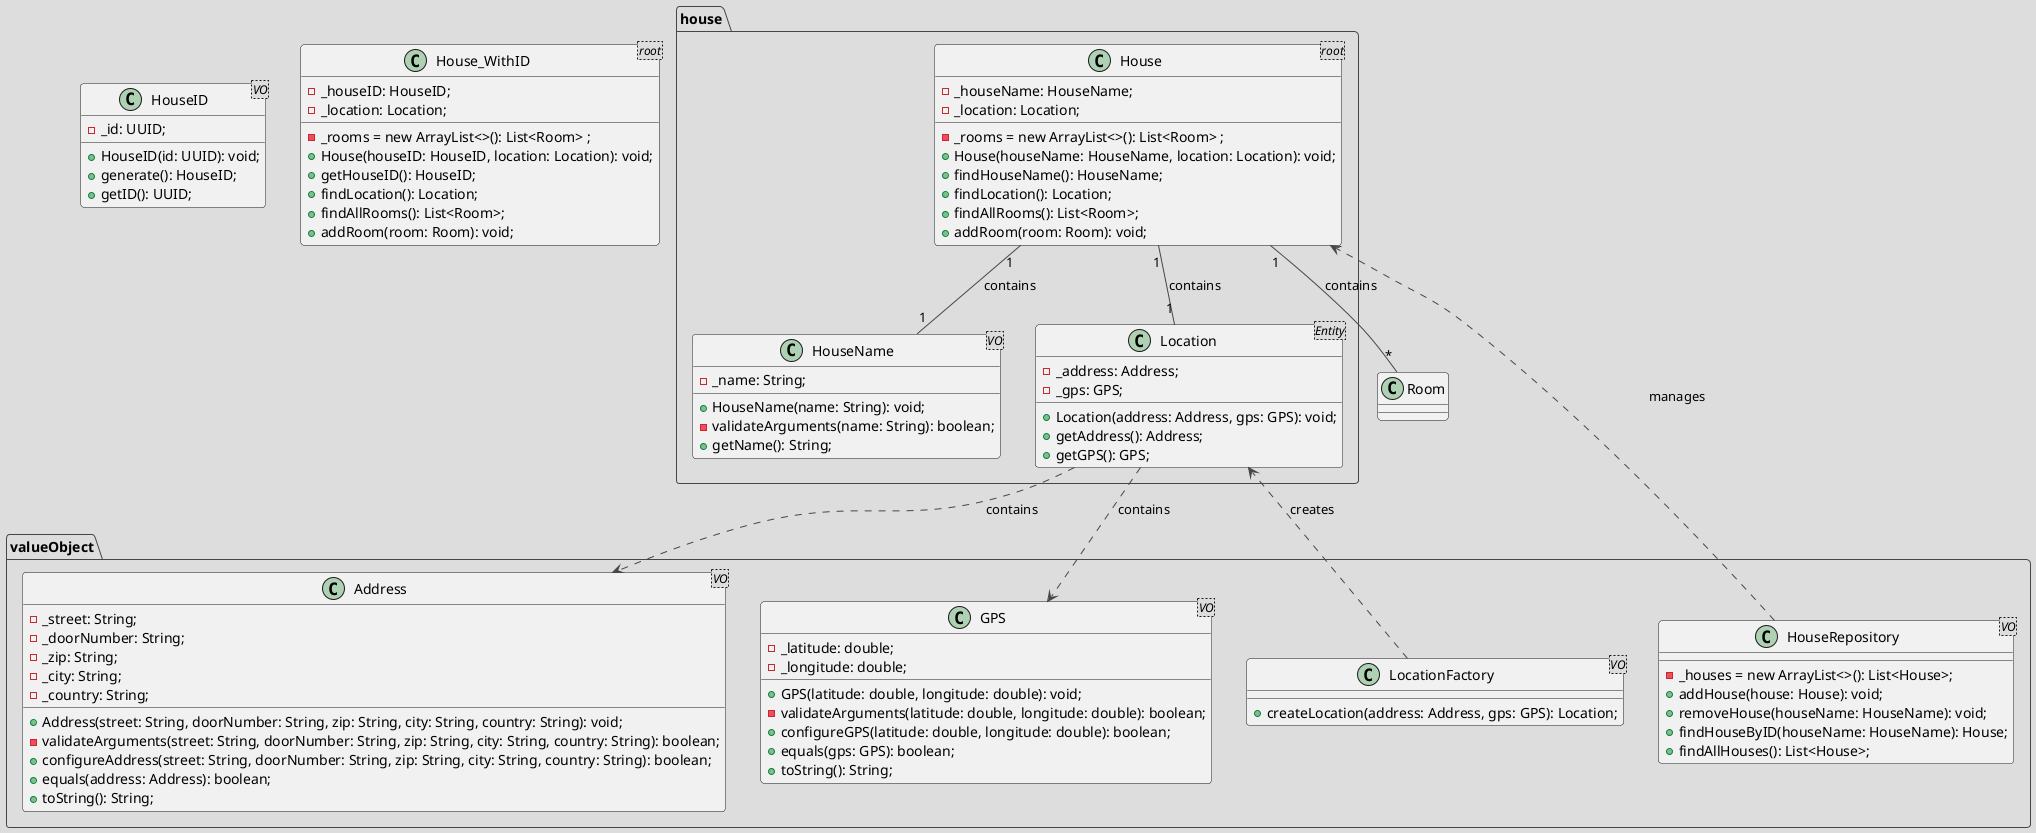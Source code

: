 @startuml
!theme toy

class HouseID <VO> {
- _id: UUID;
+ HouseID(id: UUID): void;
+ generate(): HouseID;
+ getID(): UUID;
}

class House_WithID <root> {
-  _houseID: HouseID;
- _location: Location;
- _rooms = new ArrayList<>(): List<Room> ;
+ House(houseID: HouseID, location: Location): void;
+ getHouseID(): HouseID;
+ findLocation(): Location;
+ findAllRooms(): List<Room>;
+ addRoom(room: Room): void;
}


package house{

    class HouseName <VO> {
    - _name: String;
    + HouseName(name: String): void;
    - validateArguments(name: String): boolean;
    + getName(): String;
    }

    class House <root> {
    - _houseName: HouseName;
    - _location: Location;
    - _rooms = new ArrayList<>(): List<Room> ;
    + House(houseName: HouseName, location: Location): void;
    + findHouseName(): HouseName;
    + findLocation(): Location;
    + findAllRooms(): List<Room>;
    + addRoom(room: Room): void;
    }

    class Location <Entity> {
    - _address: Address;
    - _gps: GPS;
    + Location(address: Address, gps: GPS): void;
    + getAddress(): Address;
    + getGPS(): GPS;
    }
}

package valueObject {
    class HouseRepository <VO> {
    - _houses = new ArrayList<>(): List<House>;
    + addHouse(house: House): void;
    + removeHouse(houseName: HouseName): void;
    + findHouseByID(houseName: HouseName): House;
    + findAllHouses(): List<House>;
    }

    class Address <VO> {
    - _street: String;
    - _doorNumber: String;
    - _zip: String;
    - _city: String;
    - _country: String;
    + Address(street: String, doorNumber: String, zip: String, city: String, country: String): void;
    - validateArguments(street: String, doorNumber: String, zip: String, city: String, country: String): boolean;
    + configureAddress(street: String, doorNumber: String, zip: String, city: String, country: String): boolean;
    + equals(address: Address): boolean;
    + toString(): String;
    }

    class GPS <VO> {
    - _latitude: double;
    - _longitude: double;
    + GPS(latitude: double, longitude: double): void;
    - validateArguments(latitude: double, longitude: double): boolean;
    + configureGPS(latitude: double, longitude: double): boolean;
    + equals(gps: GPS): boolean;
    + toString(): String;
    }

    class LocationFactory <VO> {
    + createLocation(address: Address, gps: GPS): Location;
    }

}

House "1" -- "1" HouseName : contains
House "1" -- "1" Location : contains
House "1" -- "*" Room : contains

LocationFactory .down.> Location : creates
Location .down.> Address : contains
Location .down.> GPS : contains
HouseRepository .down.> House : manages



@enduml